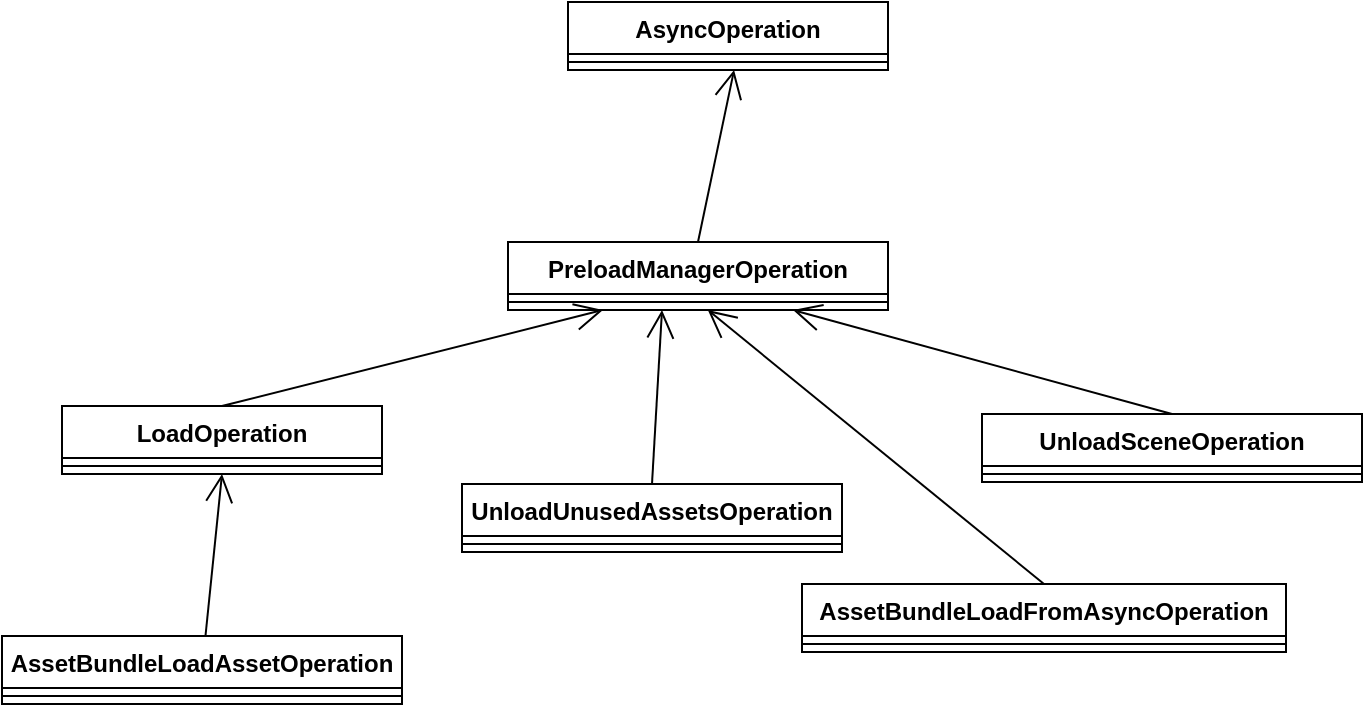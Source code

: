 <mxfile version="11.0.0" type="github"><diagram id="2MnMHiwwBnMOyywSlPFO" name="Page-1"><mxGraphModel dx="1422" dy="844" grid="1" gridSize="10" guides="1" tooltips="1" connect="1" arrows="1" fold="1" page="1" pageScale="1" pageWidth="826" pageHeight="1169" math="0" shadow="0"><root><mxCell id="0"/><mxCell id="1" parent="0"/><mxCell id="0Cpd_hMwvBQmmLUWJ2HZ-3" value="PreloadManagerOperation" style="swimlane;fontStyle=1;align=center;verticalAlign=top;childLayout=stackLayout;horizontal=1;startSize=26;horizontalStack=0;resizeParent=1;resizeParentMax=0;resizeLast=0;collapsible=1;marginBottom=0;" vertex="1" parent="1"><mxGeometry x="313" y="290" width="190" height="34" as="geometry"/></mxCell><mxCell id="0Cpd_hMwvBQmmLUWJ2HZ-5" value="" style="line;strokeWidth=1;fillColor=none;align=left;verticalAlign=middle;spacingTop=-1;spacingLeft=3;spacingRight=3;rotatable=0;labelPosition=right;points=[];portConstraint=eastwest;" vertex="1" parent="0Cpd_hMwvBQmmLUWJ2HZ-3"><mxGeometry y="26" width="190" height="8" as="geometry"/></mxCell><mxCell id="0Cpd_hMwvBQmmLUWJ2HZ-11" value="AsyncOperation" style="swimlane;fontStyle=1;align=center;verticalAlign=top;childLayout=stackLayout;horizontal=1;startSize=26;horizontalStack=0;resizeParent=1;resizeParentMax=0;resizeLast=0;collapsible=1;marginBottom=0;" vertex="1" parent="1"><mxGeometry x="343" y="170" width="160" height="34" as="geometry"/></mxCell><mxCell id="0Cpd_hMwvBQmmLUWJ2HZ-12" value="" style="line;strokeWidth=1;fillColor=none;align=left;verticalAlign=middle;spacingTop=-1;spacingLeft=3;spacingRight=3;rotatable=0;labelPosition=right;points=[];portConstraint=eastwest;" vertex="1" parent="0Cpd_hMwvBQmmLUWJ2HZ-11"><mxGeometry y="26" width="160" height="8" as="geometry"/></mxCell><mxCell id="0Cpd_hMwvBQmmLUWJ2HZ-13" value="AssetBundleLoadFromAsyncOperation" style="swimlane;fontStyle=1;align=center;verticalAlign=top;childLayout=stackLayout;horizontal=1;startSize=26;horizontalStack=0;resizeParent=1;resizeParentMax=0;resizeLast=0;collapsible=1;marginBottom=0;" vertex="1" parent="1"><mxGeometry x="460" y="461" width="242" height="34" as="geometry"/></mxCell><mxCell id="0Cpd_hMwvBQmmLUWJ2HZ-14" value="" style="line;strokeWidth=1;fillColor=none;align=left;verticalAlign=middle;spacingTop=-1;spacingLeft=3;spacingRight=3;rotatable=0;labelPosition=right;points=[];portConstraint=eastwest;" vertex="1" parent="0Cpd_hMwvBQmmLUWJ2HZ-13"><mxGeometry y="26" width="242" height="8" as="geometry"/></mxCell><mxCell id="0Cpd_hMwvBQmmLUWJ2HZ-15" value="" style="endArrow=open;endFill=1;endSize=12;html=1;entryX=0.519;entryY=1;entryDx=0;entryDy=0;entryPerimeter=0;" edge="1" parent="1" target="0Cpd_hMwvBQmmLUWJ2HZ-12"><mxGeometry width="160" relative="1" as="geometry"><mxPoint x="408" y="290" as="sourcePoint"/><mxPoint x="420" y="210" as="targetPoint"/></mxGeometry></mxCell><mxCell id="0Cpd_hMwvBQmmLUWJ2HZ-17" value="" style="endArrow=open;endFill=1;endSize=12;html=1;exitX=0.5;exitY=0;exitDx=0;exitDy=0;" edge="1" parent="1" source="0Cpd_hMwvBQmmLUWJ2HZ-13" target="0Cpd_hMwvBQmmLUWJ2HZ-5"><mxGeometry width="160" relative="1" as="geometry"><mxPoint x="570" y="-23" as="sourcePoint"/><mxPoint x="570" y="83" as="targetPoint"/></mxGeometry></mxCell><mxCell id="0Cpd_hMwvBQmmLUWJ2HZ-18" value="LoadOperation" style="swimlane;fontStyle=1;align=center;verticalAlign=top;childLayout=stackLayout;horizontal=1;startSize=26;horizontalStack=0;resizeParent=1;resizeParentMax=0;resizeLast=0;collapsible=1;marginBottom=0;" vertex="1" parent="1"><mxGeometry x="90" y="372" width="160" height="34" as="geometry"/></mxCell><mxCell id="0Cpd_hMwvBQmmLUWJ2HZ-19" value="" style="line;strokeWidth=1;fillColor=none;align=left;verticalAlign=middle;spacingTop=-1;spacingLeft=3;spacingRight=3;rotatable=0;labelPosition=right;points=[];portConstraint=eastwest;" vertex="1" parent="0Cpd_hMwvBQmmLUWJ2HZ-18"><mxGeometry y="26" width="160" height="8" as="geometry"/></mxCell><mxCell id="0Cpd_hMwvBQmmLUWJ2HZ-20" value="" style="endArrow=open;endFill=1;endSize=12;html=1;entryX=0.25;entryY=1;entryDx=0;entryDy=0;exitX=0.5;exitY=0;exitDx=0;exitDy=0;" edge="1" parent="1" source="0Cpd_hMwvBQmmLUWJ2HZ-18" target="0Cpd_hMwvBQmmLUWJ2HZ-3"><mxGeometry width="160" relative="1" as="geometry"><mxPoint x="130" y="10" as="sourcePoint"/><mxPoint x="130" y="156" as="targetPoint"/></mxGeometry></mxCell><mxCell id="0Cpd_hMwvBQmmLUWJ2HZ-22" value="UnloadSceneOperation" style="swimlane;fontStyle=1;align=center;verticalAlign=top;childLayout=stackLayout;horizontal=1;startSize=26;horizontalStack=0;resizeParent=1;resizeParentMax=0;resizeLast=0;collapsible=1;marginBottom=0;" vertex="1" parent="1"><mxGeometry x="550" y="376" width="190" height="34" as="geometry"/></mxCell><mxCell id="0Cpd_hMwvBQmmLUWJ2HZ-23" value="" style="line;strokeWidth=1;fillColor=none;align=left;verticalAlign=middle;spacingTop=-1;spacingLeft=3;spacingRight=3;rotatable=0;labelPosition=right;points=[];portConstraint=eastwest;" vertex="1" parent="0Cpd_hMwvBQmmLUWJ2HZ-22"><mxGeometry y="26" width="190" height="8" as="geometry"/></mxCell><mxCell id="0Cpd_hMwvBQmmLUWJ2HZ-24" value="" style="endArrow=open;endFill=1;endSize=12;html=1;exitX=0.5;exitY=0;exitDx=0;exitDy=0;entryX=0.75;entryY=1;entryDx=0;entryDy=0;" edge="1" parent="1" source="0Cpd_hMwvBQmmLUWJ2HZ-22" target="0Cpd_hMwvBQmmLUWJ2HZ-3"><mxGeometry width="160" relative="1" as="geometry"><mxPoint x="639.5" y="376" as="sourcePoint"/><mxPoint x="585.223" y="250" as="targetPoint"/></mxGeometry></mxCell><mxCell id="0Cpd_hMwvBQmmLUWJ2HZ-25" value="UnloadUnusedAssetsOperation" style="swimlane;fontStyle=1;align=center;verticalAlign=top;childLayout=stackLayout;horizontal=1;startSize=26;horizontalStack=0;resizeParent=1;resizeParentMax=0;resizeLast=0;collapsible=1;marginBottom=0;" vertex="1" parent="1"><mxGeometry x="290" y="411" width="190" height="34" as="geometry"/></mxCell><mxCell id="0Cpd_hMwvBQmmLUWJ2HZ-26" value="" style="line;strokeWidth=1;fillColor=none;align=left;verticalAlign=middle;spacingTop=-1;spacingLeft=3;spacingRight=3;rotatable=0;labelPosition=right;points=[];portConstraint=eastwest;" vertex="1" parent="0Cpd_hMwvBQmmLUWJ2HZ-25"><mxGeometry y="26" width="190" height="8" as="geometry"/></mxCell><mxCell id="0Cpd_hMwvBQmmLUWJ2HZ-28" value="" style="endArrow=open;endFill=1;endSize=12;html=1;exitX=0.5;exitY=0;exitDx=0;exitDy=0;" edge="1" parent="1" source="0Cpd_hMwvBQmmLUWJ2HZ-25"><mxGeometry width="160" relative="1" as="geometry"><mxPoint x="219.5" y="496" as="sourcePoint"/><mxPoint x="390" y="324" as="targetPoint"/></mxGeometry></mxCell><mxCell id="0Cpd_hMwvBQmmLUWJ2HZ-29" value="AssetBundleLoadAssetOperation" style="swimlane;fontStyle=1;align=center;verticalAlign=top;childLayout=stackLayout;horizontal=1;startSize=26;horizontalStack=0;resizeParent=1;resizeParentMax=0;resizeLast=0;collapsible=1;marginBottom=0;" vertex="1" parent="1"><mxGeometry x="60" y="487" width="200" height="34" as="geometry"/></mxCell><mxCell id="0Cpd_hMwvBQmmLUWJ2HZ-30" value="" style="line;strokeWidth=1;fillColor=none;align=left;verticalAlign=middle;spacingTop=-1;spacingLeft=3;spacingRight=3;rotatable=0;labelPosition=right;points=[];portConstraint=eastwest;" vertex="1" parent="0Cpd_hMwvBQmmLUWJ2HZ-29"><mxGeometry y="26" width="200" height="8" as="geometry"/></mxCell><mxCell id="0Cpd_hMwvBQmmLUWJ2HZ-32" value="" style="endArrow=open;endFill=1;endSize=12;html=1;entryX=0.5;entryY=1;entryDx=0;entryDy=0;" edge="1" parent="1" source="0Cpd_hMwvBQmmLUWJ2HZ-29" target="0Cpd_hMwvBQmmLUWJ2HZ-18"><mxGeometry width="160" relative="1" as="geometry"><mxPoint x="360" y="600" as="sourcePoint"/><mxPoint x="365" y="513" as="targetPoint"/></mxGeometry></mxCell></root></mxGraphModel></diagram></mxfile>
